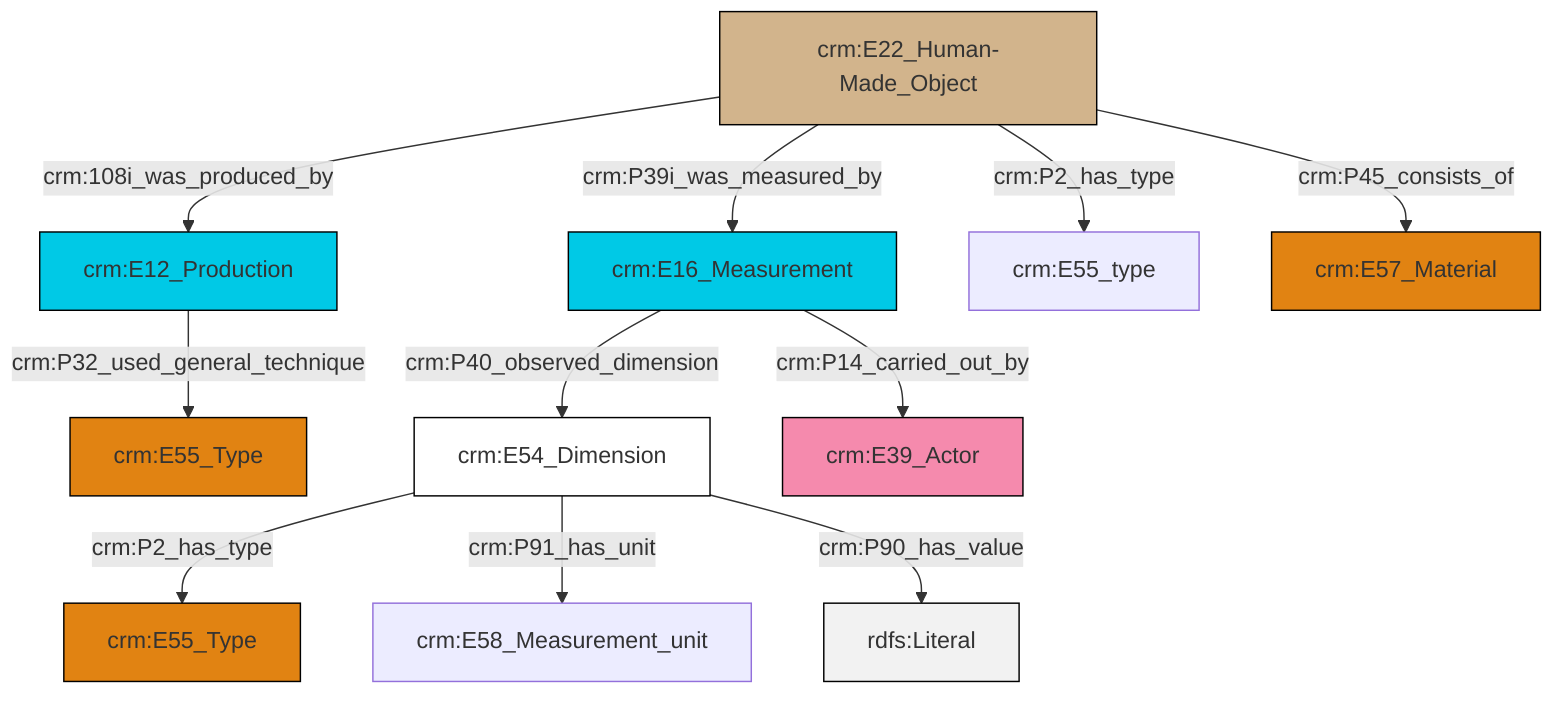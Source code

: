 graph TD
classDef Literal fill:#f2f2f2,stroke:#000000;
classDef CRM_Entity fill:#FFFFFF,stroke:#000000;
classDef Temporal_Entity fill:#00C9E6, stroke:#000000;
classDef Type fill:#E18312, stroke:#000000;
classDef Time-Span fill:#2C9C91, stroke:#000000;
classDef Appellation fill:#FFEB7F, stroke:#000000;
classDef Place fill:#008836, stroke:#000000;
classDef Persistent_Item fill:#B266B2, stroke:#000000;
classDef Conceptual_Object fill:#FFD700, stroke:#000000;
classDef Physical_Thing fill:#D2B48C, stroke:#000000;
classDef Actor fill:#f58aad, stroke:#000000;
classDef PC_Classes fill:#4ce600, stroke:#000000;
classDef Multi fill:#cccccc,stroke:#000000;

4["crm:E12_Production"]:::Temporal_Entity -->|crm:P32_used_general_technique| 0["crm:E55_Type"]:::Type
8["crm:E54_Dimension"]:::CRM_Entity -->|crm:P2_has_type| 9["crm:E55_Type"]:::Type
2["crm:E16_Measurement"]:::Temporal_Entity -->|crm:P14_carried_out_by| 10["crm:E39_Actor"]:::Actor
5["crm:E22_Human-Made_Object"]:::Physical_Thing -->|crm:P39i_was_measured_by| 2["crm:E16_Measurement"]:::Temporal_Entity
5["crm:E22_Human-Made_Object"]:::Physical_Thing -->|crm:P2_has_type| 11["crm:E55_type"]:::Default
8["crm:E54_Dimension"]:::CRM_Entity -->|crm:P91_has_unit| 12["crm:E58_Measurement_unit"]:::Default
2["crm:E16_Measurement"]:::Temporal_Entity -->|crm:P40_observed_dimension| 8["crm:E54_Dimension"]:::CRM_Entity
8["crm:E54_Dimension"]:::CRM_Entity -->|crm:P90_has_value| 18[rdfs:Literal]:::Literal
5["crm:E22_Human-Made_Object"]:::Physical_Thing -->|crm:P45_consists_of| 14["crm:E57_Material"]:::Type
5["crm:E22_Human-Made_Object"]:::Physical_Thing -->|crm:108i_was_produced_by| 4["crm:E12_Production"]:::Temporal_Entity